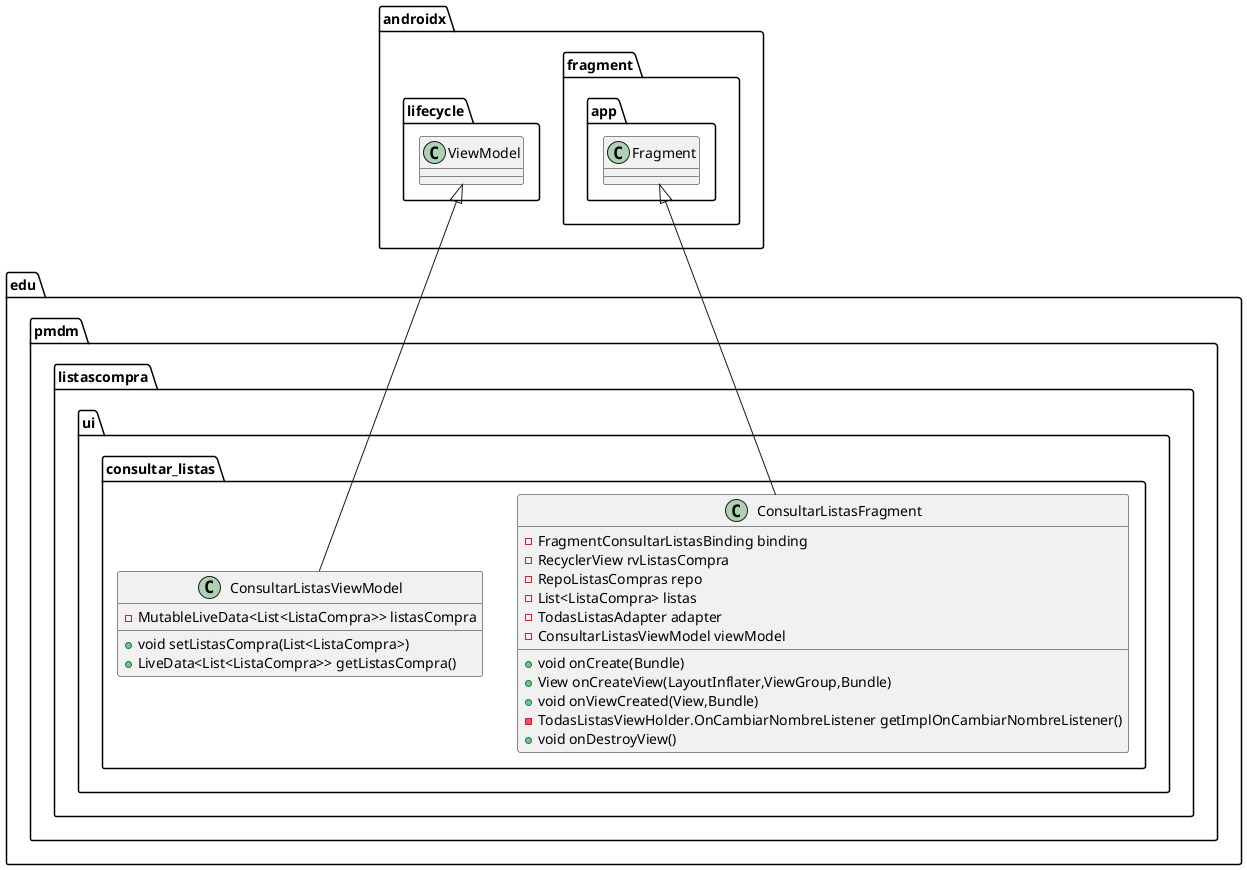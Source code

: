 @startuml
class edu.pmdm.listascompra.ui.consultar_listas.ConsultarListasFragment {
- FragmentConsultarListasBinding binding
- RecyclerView rvListasCompra
- RepoListasCompras repo
- List<ListaCompra> listas
- TodasListasAdapter adapter
- ConsultarListasViewModel viewModel
+ void onCreate(Bundle)
+ View onCreateView(LayoutInflater,ViewGroup,Bundle)
+ void onViewCreated(View,Bundle)
- TodasListasViewHolder.OnCambiarNombreListener getImplOnCambiarNombreListener()
+ void onDestroyView()
}


class edu.pmdm.listascompra.ui.consultar_listas.ConsultarListasViewModel {
- MutableLiveData<List<ListaCompra>> listasCompra
+ void setListasCompra(List<ListaCompra>)
+ LiveData<List<ListaCompra>> getListasCompra()
}




androidx.fragment.app.Fragment <|-- edu.pmdm.listascompra.ui.consultar_listas.ConsultarListasFragment
androidx.lifecycle.ViewModel <|-- edu.pmdm.listascompra.ui.consultar_listas.ConsultarListasViewModel
@enduml